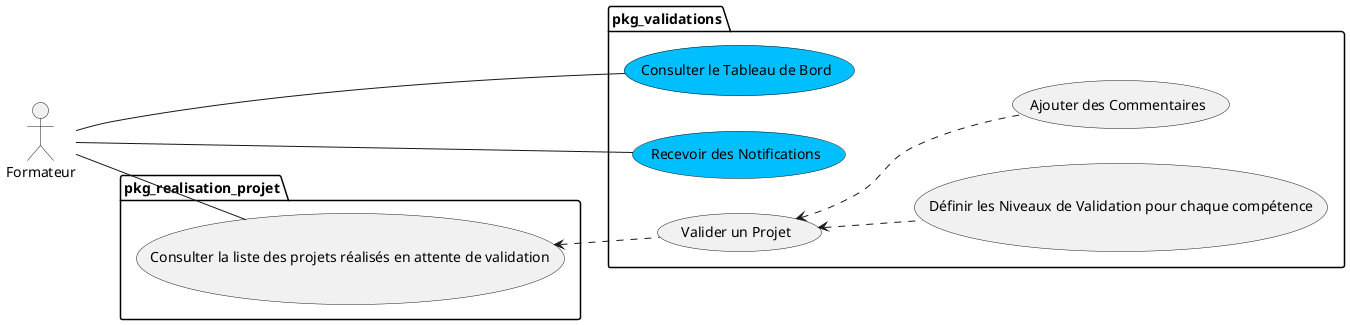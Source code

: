 @startuml uses_cases_pkg_validations

left to right direction
actor Formateur



package pkg_validations {
 (Consulter le Tableau de Bord)  #DeepSkyblue
 (Recevoir des Notifications)    #DeepSkyblue


 
  Formateur -- (Consulter le Tableau de Bord)/
  Formateur -- (Recevoir des Notifications)/

  (Valider un Projet) <.. (Définir les Niveaux de Validation pour chaque compétence)
  (Valider un Projet) <.. (Ajouter des Commentaires)
  

} 


package pkg_realisation_projet{

   Formateur -- (Consulter la liste des projets réalisés en attente de validation)
   (Consulter la liste des projets réalisés en attente de validation) <.. (Valider un Projet)

}

@enduml